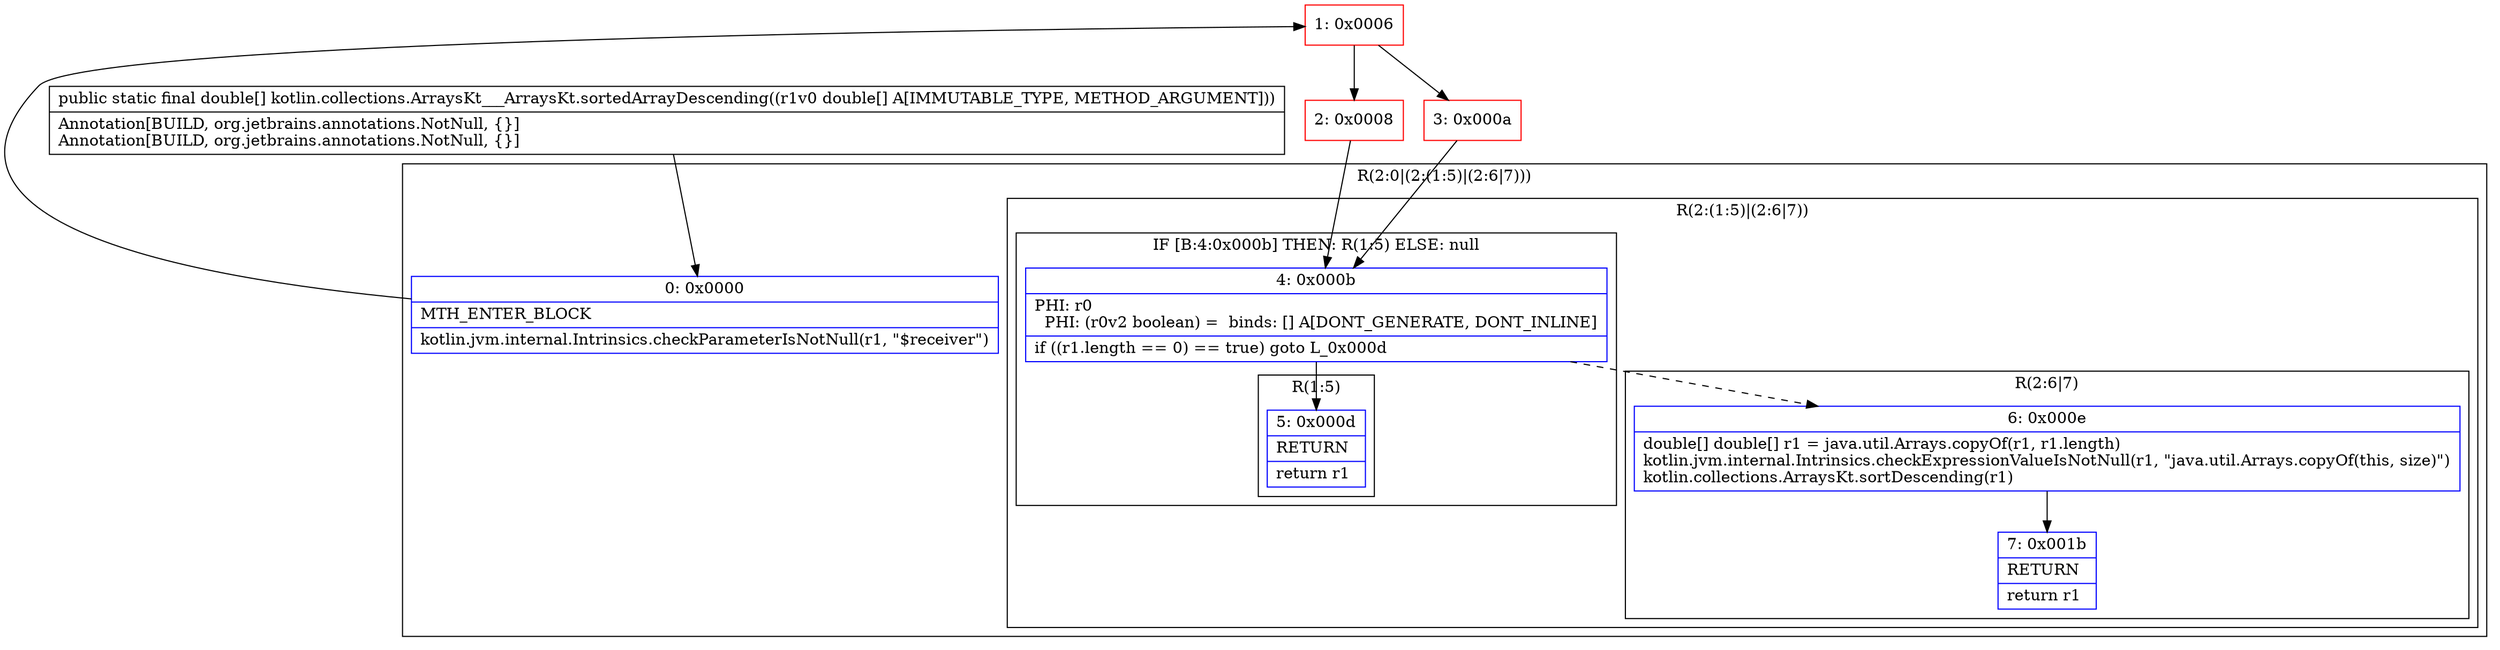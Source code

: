digraph "CFG forkotlin.collections.ArraysKt___ArraysKt.sortedArrayDescending([D)[D" {
subgraph cluster_Region_1652714970 {
label = "R(2:0|(2:(1:5)|(2:6|7)))";
node [shape=record,color=blue];
Node_0 [shape=record,label="{0\:\ 0x0000|MTH_ENTER_BLOCK\l|kotlin.jvm.internal.Intrinsics.checkParameterIsNotNull(r1, \"$receiver\")\l}"];
subgraph cluster_Region_1851118936 {
label = "R(2:(1:5)|(2:6|7))";
node [shape=record,color=blue];
subgraph cluster_IfRegion_2064887781 {
label = "IF [B:4:0x000b] THEN: R(1:5) ELSE: null";
node [shape=record,color=blue];
Node_4 [shape=record,label="{4\:\ 0x000b|PHI: r0 \l  PHI: (r0v2 boolean) =  binds: [] A[DONT_GENERATE, DONT_INLINE]\l|if ((r1.length == 0) == true) goto L_0x000d\l}"];
subgraph cluster_Region_202471973 {
label = "R(1:5)";
node [shape=record,color=blue];
Node_5 [shape=record,label="{5\:\ 0x000d|RETURN\l|return r1\l}"];
}
}
subgraph cluster_Region_1058743450 {
label = "R(2:6|7)";
node [shape=record,color=blue];
Node_6 [shape=record,label="{6\:\ 0x000e|double[] double[] r1 = java.util.Arrays.copyOf(r1, r1.length)\lkotlin.jvm.internal.Intrinsics.checkExpressionValueIsNotNull(r1, \"java.util.Arrays.copyOf(this, size)\")\lkotlin.collections.ArraysKt.sortDescending(r1)\l}"];
Node_7 [shape=record,label="{7\:\ 0x001b|RETURN\l|return r1\l}"];
}
}
}
Node_1 [shape=record,color=red,label="{1\:\ 0x0006}"];
Node_2 [shape=record,color=red,label="{2\:\ 0x0008}"];
Node_3 [shape=record,color=red,label="{3\:\ 0x000a}"];
MethodNode[shape=record,label="{public static final double[] kotlin.collections.ArraysKt___ArraysKt.sortedArrayDescending((r1v0 double[] A[IMMUTABLE_TYPE, METHOD_ARGUMENT]))  | Annotation[BUILD, org.jetbrains.annotations.NotNull, \{\}]\lAnnotation[BUILD, org.jetbrains.annotations.NotNull, \{\}]\l}"];
MethodNode -> Node_0;
Node_0 -> Node_1;
Node_4 -> Node_5;
Node_4 -> Node_6[style=dashed];
Node_6 -> Node_7;
Node_1 -> Node_2;
Node_1 -> Node_3;
Node_2 -> Node_4;
Node_3 -> Node_4;
}

